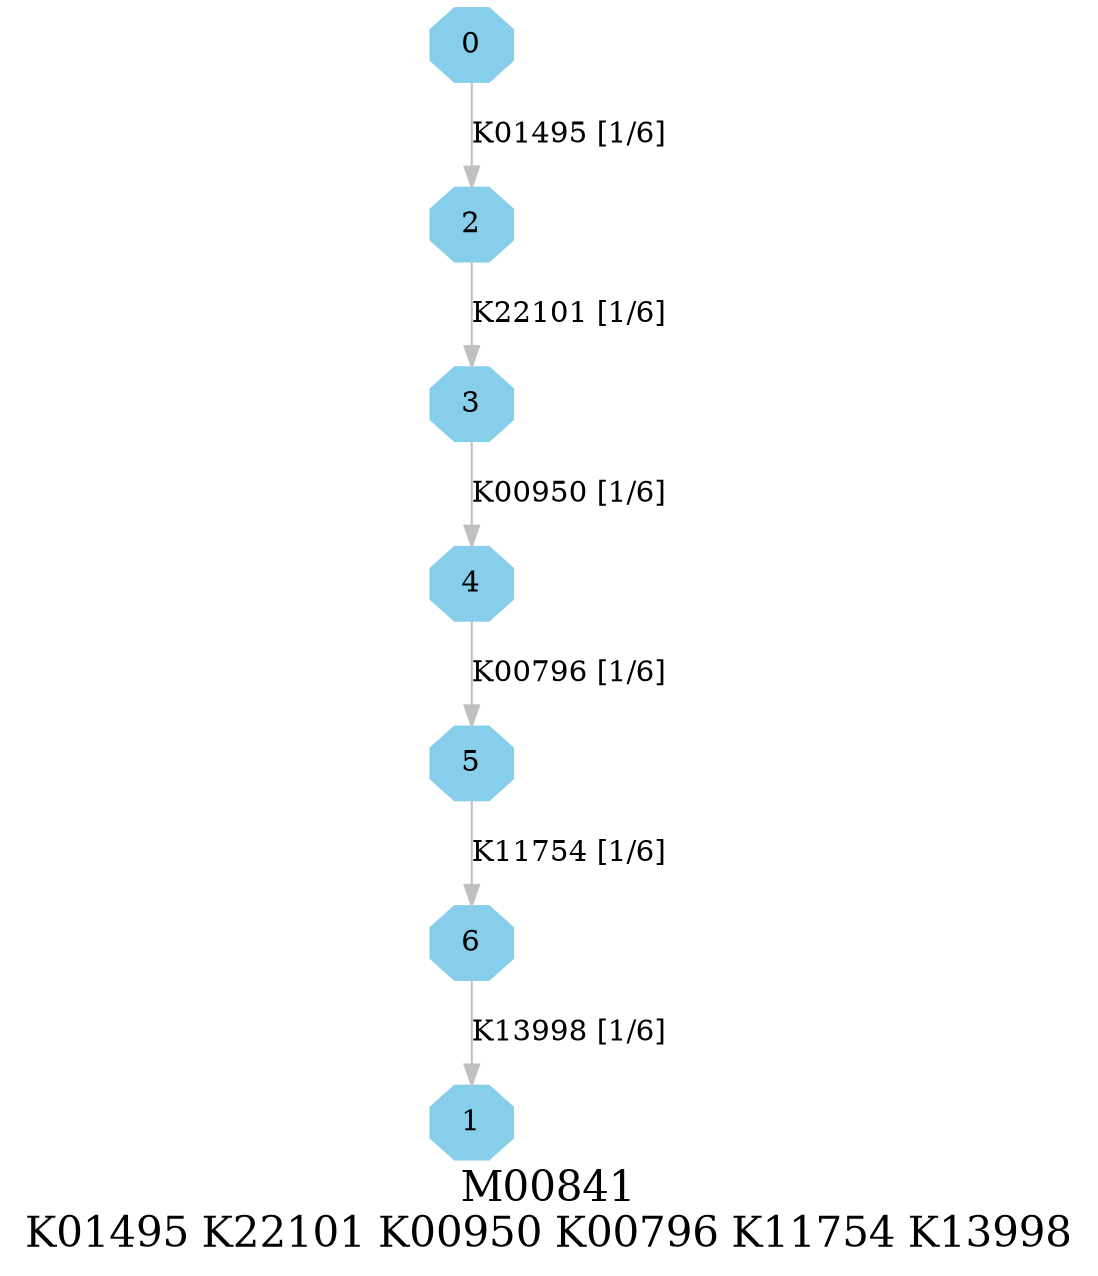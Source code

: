 digraph G {
graph [label="M00841
K01495 K22101 K00950 K00796 K11754 K13998",fontsize=20];
node [shape=box,style=filled];
edge [len=3,color=grey];
{node [width=.3,height=.3,shape=octagon,style=filled,color=skyblue] 0 1 2 3 4 5 6 }
0 -> 2 [label="K01495 [1/6]"];
2 -> 3 [label="K22101 [1/6]"];
3 -> 4 [label="K00950 [1/6]"];
4 -> 5 [label="K00796 [1/6]"];
5 -> 6 [label="K11754 [1/6]"];
6 -> 1 [label="K13998 [1/6]"];
}